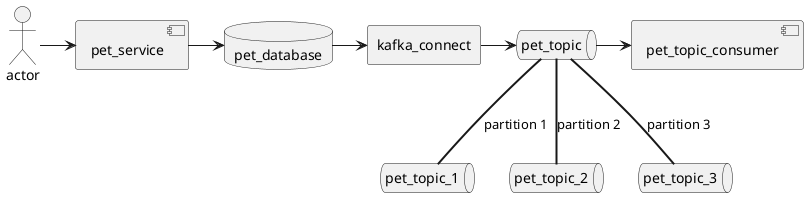 @startuml
actor actor
database pet_database
queue pet_topic
queue pet_topic_1
queue pet_topic_2
queue pet_topic_3
component pet_service
agent kafka_connect

component pet_topic_consumer


actor -> pet_service
pet_service -> pet_database
pet_database -> kafka_connect
kafka_connect -> pet_topic
pet_topic == pet_topic_1 : partition 1
pet_topic == pet_topic_2 : partition 2
pet_topic == pet_topic_3 : partition 3

pet_topic -> pet_topic_consumer

@enduml
